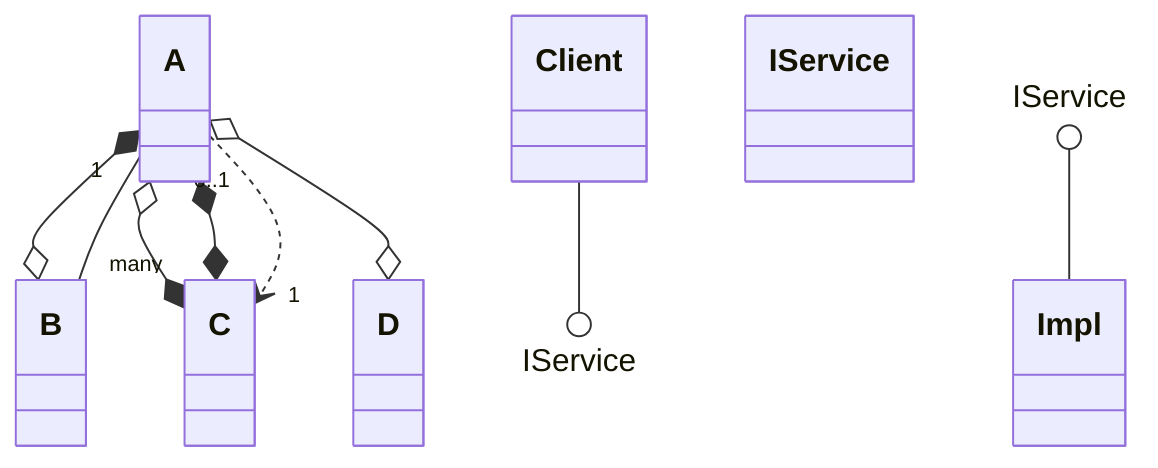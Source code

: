 classDiagram
class A
class B
class C
class D
class Client
class IService
class Impl

A *--o B
A o--* C
A o--o D
A *--* C
Client --() IService
IService ()-- Impl

A "1" -- "many" B
A "0..1" ..> "1" C